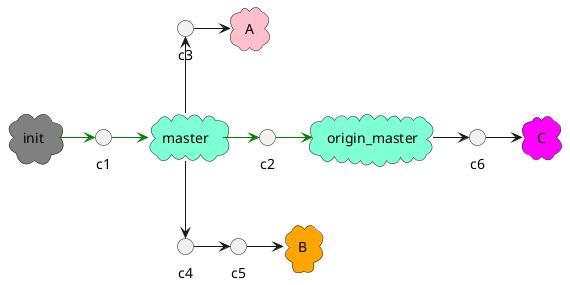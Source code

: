 @startuml

cloud init #grey
cloud master #aquamarine
cloud origin_master #aquamarine

cloud A #pink
cloud B #orange
cloud C #fuchsia

init -right-> c1 #green
c1 -right-> master #green
master -right-> c2 #green
c2 -right-> origin_master #green
master -up-> c3
c3 -right-> A
master -down-> c4
c4 -right-> c5
c5 -right-> B
origin_master -right-> c6
c6 -right-> C

@enduml
